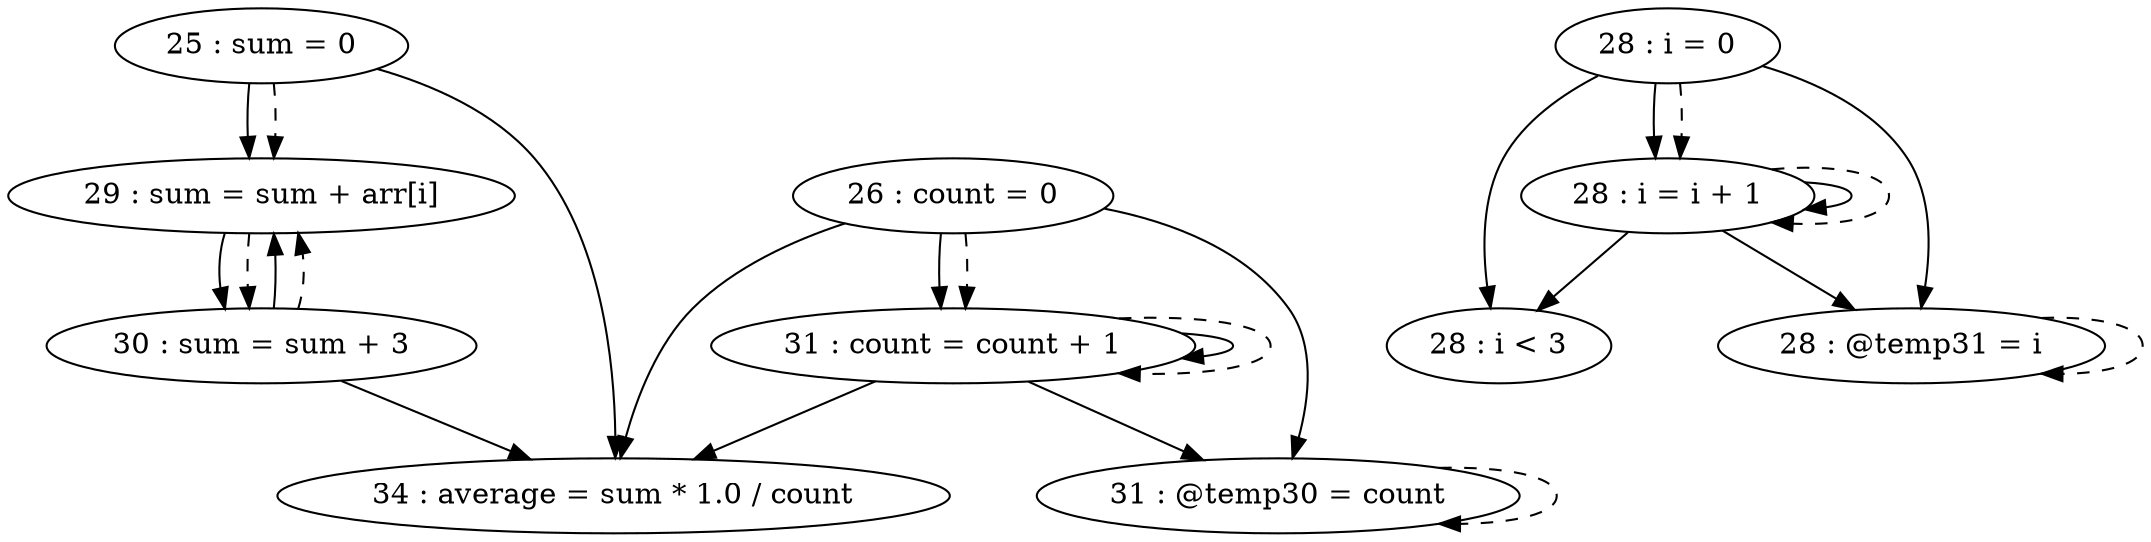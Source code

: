 digraph G {
"25 : sum = 0"
"25 : sum = 0" -> "29 : sum = sum + arr[i]"
"25 : sum = 0" -> "34 : average = sum * 1.0 / count"
"25 : sum = 0" -> "29 : sum = sum + arr[i]" [style=dashed]
"26 : count = 0"
"26 : count = 0" -> "31 : count = count + 1"
"26 : count = 0" -> "31 : @temp30 = count"
"26 : count = 0" -> "34 : average = sum * 1.0 / count"
"26 : count = 0" -> "31 : count = count + 1" [style=dashed]
"28 : i = 0"
"28 : i = 0" -> "28 : i = i + 1"
"28 : i = 0" -> "28 : i < 3"
"28 : i = 0" -> "28 : @temp31 = i"
"28 : i = 0" -> "28 : i = i + 1" [style=dashed]
"28 : i < 3"
"29 : sum = sum + arr[i]"
"29 : sum = sum + arr[i]" -> "30 : sum = sum + 3"
"29 : sum = sum + arr[i]" -> "30 : sum = sum + 3" [style=dashed]
"30 : sum = sum + 3"
"30 : sum = sum + 3" -> "29 : sum = sum + arr[i]"
"30 : sum = sum + 3" -> "34 : average = sum * 1.0 / count"
"30 : sum = sum + 3" -> "29 : sum = sum + arr[i]" [style=dashed]
"31 : @temp30 = count"
"31 : @temp30 = count" -> "31 : @temp30 = count" [style=dashed]
"31 : count = count + 1"
"31 : count = count + 1" -> "31 : count = count + 1"
"31 : count = count + 1" -> "31 : @temp30 = count"
"31 : count = count + 1" -> "34 : average = sum * 1.0 / count"
"31 : count = count + 1" -> "31 : count = count + 1" [style=dashed]
"28 : @temp31 = i"
"28 : @temp31 = i" -> "28 : @temp31 = i" [style=dashed]
"28 : i = i + 1"
"28 : i = i + 1" -> "28 : i = i + 1"
"28 : i = i + 1" -> "28 : i < 3"
"28 : i = i + 1" -> "28 : @temp31 = i"
"28 : i = i + 1" -> "28 : i = i + 1" [style=dashed]
"34 : average = sum * 1.0 / count"
}